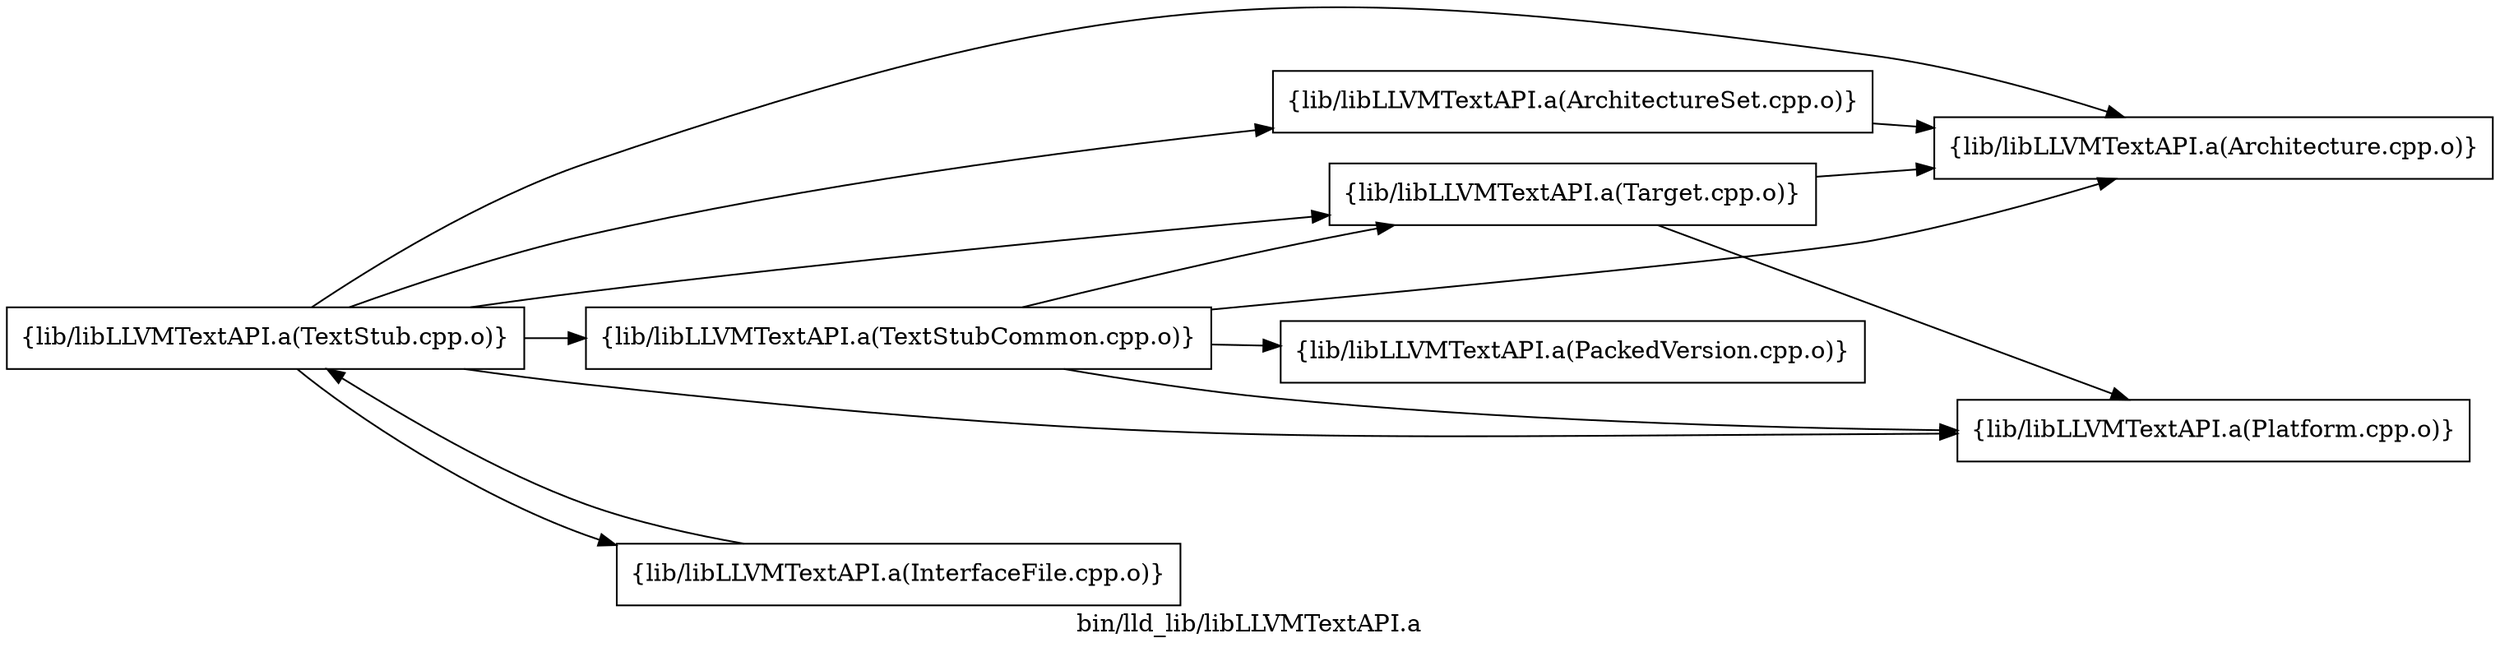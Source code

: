 digraph "bin/lld_lib/libLLVMTextAPI.a" {
	label="bin/lld_lib/libLLVMTextAPI.a";
	rankdir=LR;

	Node0x561a2e69e7c8 [shape=record,shape=box,group=0,label="{lib/libLLVMTextAPI.a(Architecture.cpp.o)}"];
	Node0x561a2e69daa8 [shape=record,shape=box,group=0,label="{lib/libLLVMTextAPI.a(PackedVersion.cpp.o)}"];
	Node0x561a2e69f178 [shape=record,shape=box,group=0,label="{lib/libLLVMTextAPI.a(TextStub.cpp.o)}"];
	Node0x561a2e69f178 -> Node0x561a2e69e7c8;
	Node0x561a2e69f178 -> Node0x561a2e69e278;
	Node0x561a2e69f178 -> Node0x561a2e69fdf8;
	Node0x561a2e69f178 -> Node0x561a2e69c838;
	Node0x561a2e69f178 -> Node0x561a2e69c428;
	Node0x561a2e69f178 -> Node0x561a2e69b708;
	Node0x561a2e69e278 [shape=record,shape=box,group=0,label="{lib/libLLVMTextAPI.a(Platform.cpp.o)}"];
	Node0x561a2e69fdf8 [shape=record,shape=box,group=0,label="{lib/libLLVMTextAPI.a(Target.cpp.o)}"];
	Node0x561a2e69fdf8 -> Node0x561a2e69e7c8;
	Node0x561a2e69fdf8 -> Node0x561a2e69e278;
	Node0x561a2e69c838 [shape=record,shape=box,group=0,label="{lib/libLLVMTextAPI.a(InterfaceFile.cpp.o)}"];
	Node0x561a2e69c838 -> Node0x561a2e69f178;
	Node0x561a2e69c428 [shape=record,shape=box,group=0,label="{lib/libLLVMTextAPI.a(ArchitectureSet.cpp.o)}"];
	Node0x561a2e69c428 -> Node0x561a2e69e7c8;
	Node0x561a2e69b708 [shape=record,shape=box,group=0,label="{lib/libLLVMTextAPI.a(TextStubCommon.cpp.o)}"];
	Node0x561a2e69b708 -> Node0x561a2e69e7c8;
	Node0x561a2e69b708 -> Node0x561a2e69daa8;
	Node0x561a2e69b708 -> Node0x561a2e69e278;
	Node0x561a2e69b708 -> Node0x561a2e69fdf8;
}
